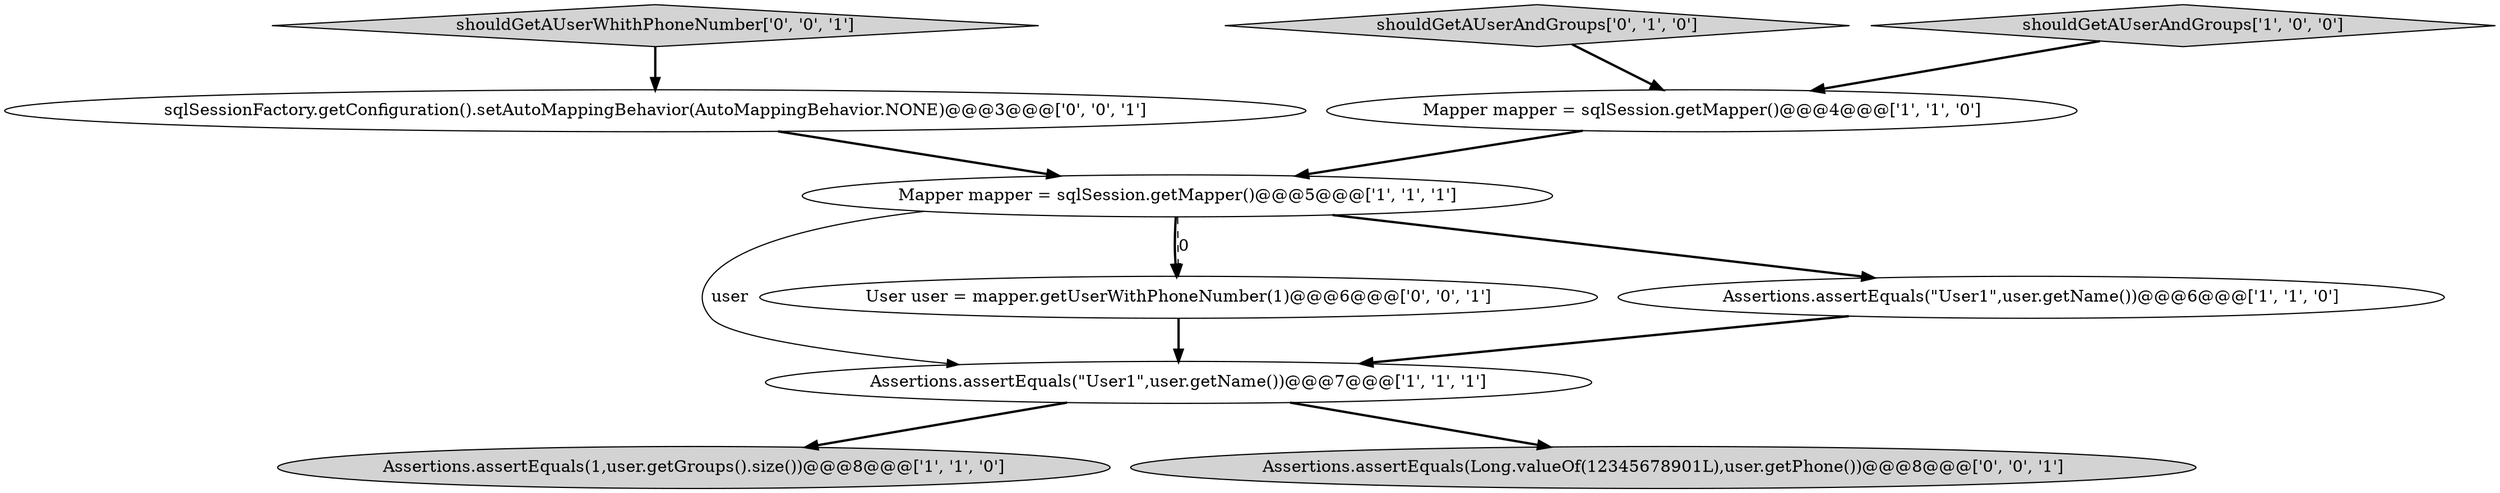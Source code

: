 digraph {
1 [style = filled, label = "Assertions.assertEquals(\"User1\",user.getName())@@@7@@@['1', '1', '1']", fillcolor = white, shape = ellipse image = "AAA0AAABBB1BBB"];
4 [style = filled, label = "Mapper mapper = sqlSession.getMapper()@@@5@@@['1', '1', '1']", fillcolor = white, shape = ellipse image = "AAA0AAABBB1BBB"];
9 [style = filled, label = "shouldGetAUserWhithPhoneNumber['0', '0', '1']", fillcolor = lightgray, shape = diamond image = "AAA0AAABBB3BBB"];
6 [style = filled, label = "shouldGetAUserAndGroups['0', '1', '0']", fillcolor = lightgray, shape = diamond image = "AAA0AAABBB2BBB"];
8 [style = filled, label = "User user = mapper.getUserWithPhoneNumber(1)@@@6@@@['0', '0', '1']", fillcolor = white, shape = ellipse image = "AAA0AAABBB3BBB"];
3 [style = filled, label = "Assertions.assertEquals(\"User1\",user.getName())@@@6@@@['1', '1', '0']", fillcolor = white, shape = ellipse image = "AAA0AAABBB1BBB"];
7 [style = filled, label = "sqlSessionFactory.getConfiguration().setAutoMappingBehavior(AutoMappingBehavior.NONE)@@@3@@@['0', '0', '1']", fillcolor = white, shape = ellipse image = "AAA0AAABBB3BBB"];
0 [style = filled, label = "shouldGetAUserAndGroups['1', '0', '0']", fillcolor = lightgray, shape = diamond image = "AAA0AAABBB1BBB"];
2 [style = filled, label = "Assertions.assertEquals(1,user.getGroups().size())@@@8@@@['1', '1', '0']", fillcolor = lightgray, shape = ellipse image = "AAA0AAABBB1BBB"];
5 [style = filled, label = "Mapper mapper = sqlSession.getMapper()@@@4@@@['1', '1', '0']", fillcolor = white, shape = ellipse image = "AAA0AAABBB1BBB"];
10 [style = filled, label = "Assertions.assertEquals(Long.valueOf(12345678901L),user.getPhone())@@@8@@@['0', '0', '1']", fillcolor = lightgray, shape = ellipse image = "AAA0AAABBB3BBB"];
8->1 [style = bold, label=""];
4->8 [style = bold, label=""];
4->3 [style = bold, label=""];
6->5 [style = bold, label=""];
1->2 [style = bold, label=""];
4->8 [style = dashed, label="0"];
7->4 [style = bold, label=""];
3->1 [style = bold, label=""];
9->7 [style = bold, label=""];
1->10 [style = bold, label=""];
4->1 [style = solid, label="user"];
5->4 [style = bold, label=""];
0->5 [style = bold, label=""];
}
